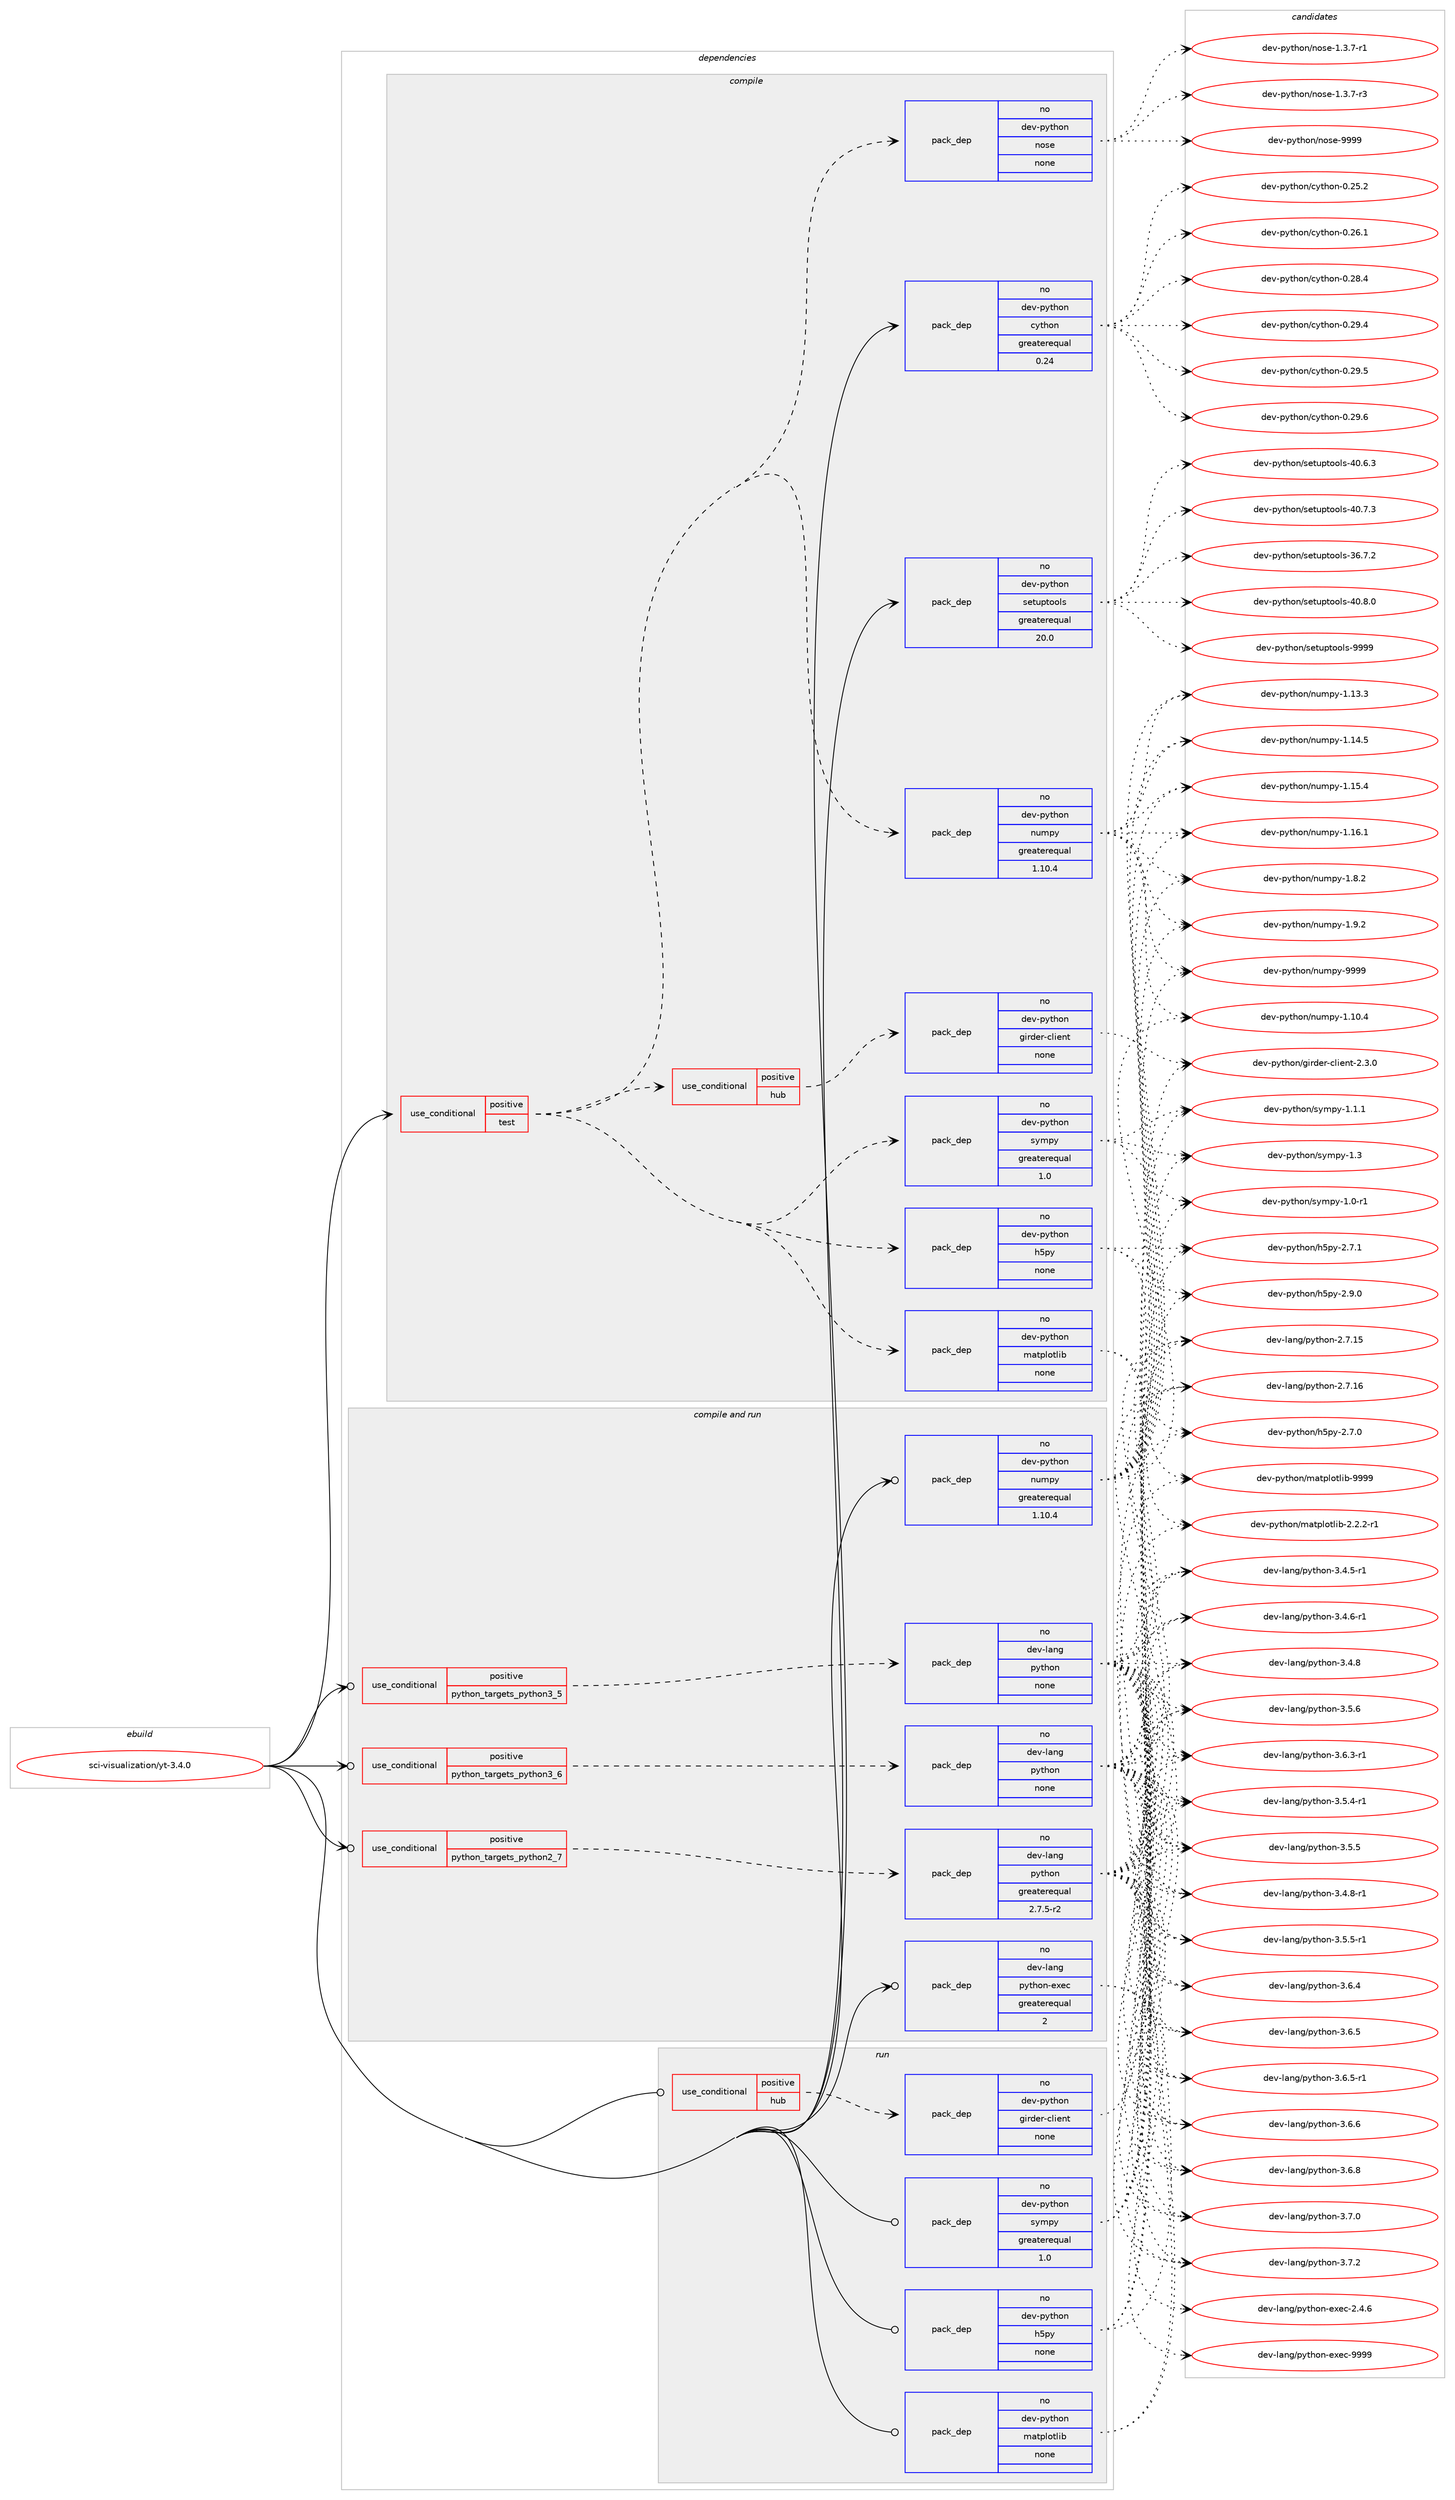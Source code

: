 digraph prolog {

# *************
# Graph options
# *************

newrank=true;
concentrate=true;
compound=true;
graph [rankdir=LR,fontname=Helvetica,fontsize=10,ranksep=1.5];#, ranksep=2.5, nodesep=0.2];
edge  [arrowhead=vee];
node  [fontname=Helvetica,fontsize=10];

# **********
# The ebuild
# **********

subgraph cluster_leftcol {
color=gray;
rank=same;
label=<<i>ebuild</i>>;
id [label="sci-visualization/yt-3.4.0", color=red, width=4, href="../sci-visualization/yt-3.4.0.svg"];
}

# ****************
# The dependencies
# ****************

subgraph cluster_midcol {
color=gray;
label=<<i>dependencies</i>>;
subgraph cluster_compile {
fillcolor="#eeeeee";
style=filled;
label=<<i>compile</i>>;
subgraph cond455620 {
dependency1702655 [label=<<TABLE BORDER="0" CELLBORDER="1" CELLSPACING="0" CELLPADDING="4"><TR><TD ROWSPAN="3" CELLPADDING="10">use_conditional</TD></TR><TR><TD>positive</TD></TR><TR><TD>test</TD></TR></TABLE>>, shape=none, color=red];
subgraph pack1219112 {
dependency1702656 [label=<<TABLE BORDER="0" CELLBORDER="1" CELLSPACING="0" CELLPADDING="4" WIDTH="220"><TR><TD ROWSPAN="6" CELLPADDING="30">pack_dep</TD></TR><TR><TD WIDTH="110">no</TD></TR><TR><TD>dev-python</TD></TR><TR><TD>numpy</TD></TR><TR><TD>greaterequal</TD></TR><TR><TD>1.10.4</TD></TR></TABLE>>, shape=none, color=blue];
}
dependency1702655:e -> dependency1702656:w [weight=20,style="dashed",arrowhead="vee"];
subgraph pack1219113 {
dependency1702657 [label=<<TABLE BORDER="0" CELLBORDER="1" CELLSPACING="0" CELLPADDING="4" WIDTH="220"><TR><TD ROWSPAN="6" CELLPADDING="30">pack_dep</TD></TR><TR><TD WIDTH="110">no</TD></TR><TR><TD>dev-python</TD></TR><TR><TD>h5py</TD></TR><TR><TD>none</TD></TR><TR><TD></TD></TR></TABLE>>, shape=none, color=blue];
}
dependency1702655:e -> dependency1702657:w [weight=20,style="dashed",arrowhead="vee"];
subgraph pack1219114 {
dependency1702658 [label=<<TABLE BORDER="0" CELLBORDER="1" CELLSPACING="0" CELLPADDING="4" WIDTH="220"><TR><TD ROWSPAN="6" CELLPADDING="30">pack_dep</TD></TR><TR><TD WIDTH="110">no</TD></TR><TR><TD>dev-python</TD></TR><TR><TD>matplotlib</TD></TR><TR><TD>none</TD></TR><TR><TD></TD></TR></TABLE>>, shape=none, color=blue];
}
dependency1702655:e -> dependency1702658:w [weight=20,style="dashed",arrowhead="vee"];
subgraph pack1219115 {
dependency1702659 [label=<<TABLE BORDER="0" CELLBORDER="1" CELLSPACING="0" CELLPADDING="4" WIDTH="220"><TR><TD ROWSPAN="6" CELLPADDING="30">pack_dep</TD></TR><TR><TD WIDTH="110">no</TD></TR><TR><TD>dev-python</TD></TR><TR><TD>sympy</TD></TR><TR><TD>greaterequal</TD></TR><TR><TD>1.0</TD></TR></TABLE>>, shape=none, color=blue];
}
dependency1702655:e -> dependency1702659:w [weight=20,style="dashed",arrowhead="vee"];
subgraph cond455621 {
dependency1702660 [label=<<TABLE BORDER="0" CELLBORDER="1" CELLSPACING="0" CELLPADDING="4"><TR><TD ROWSPAN="3" CELLPADDING="10">use_conditional</TD></TR><TR><TD>positive</TD></TR><TR><TD>hub</TD></TR></TABLE>>, shape=none, color=red];
subgraph pack1219116 {
dependency1702661 [label=<<TABLE BORDER="0" CELLBORDER="1" CELLSPACING="0" CELLPADDING="4" WIDTH="220"><TR><TD ROWSPAN="6" CELLPADDING="30">pack_dep</TD></TR><TR><TD WIDTH="110">no</TD></TR><TR><TD>dev-python</TD></TR><TR><TD>girder-client</TD></TR><TR><TD>none</TD></TR><TR><TD></TD></TR></TABLE>>, shape=none, color=blue];
}
dependency1702660:e -> dependency1702661:w [weight=20,style="dashed",arrowhead="vee"];
}
dependency1702655:e -> dependency1702660:w [weight=20,style="dashed",arrowhead="vee"];
subgraph pack1219117 {
dependency1702662 [label=<<TABLE BORDER="0" CELLBORDER="1" CELLSPACING="0" CELLPADDING="4" WIDTH="220"><TR><TD ROWSPAN="6" CELLPADDING="30">pack_dep</TD></TR><TR><TD WIDTH="110">no</TD></TR><TR><TD>dev-python</TD></TR><TR><TD>nose</TD></TR><TR><TD>none</TD></TR><TR><TD></TD></TR></TABLE>>, shape=none, color=blue];
}
dependency1702655:e -> dependency1702662:w [weight=20,style="dashed",arrowhead="vee"];
}
id:e -> dependency1702655:w [weight=20,style="solid",arrowhead="vee"];
subgraph pack1219118 {
dependency1702663 [label=<<TABLE BORDER="0" CELLBORDER="1" CELLSPACING="0" CELLPADDING="4" WIDTH="220"><TR><TD ROWSPAN="6" CELLPADDING="30">pack_dep</TD></TR><TR><TD WIDTH="110">no</TD></TR><TR><TD>dev-python</TD></TR><TR><TD>cython</TD></TR><TR><TD>greaterequal</TD></TR><TR><TD>0.24</TD></TR></TABLE>>, shape=none, color=blue];
}
id:e -> dependency1702663:w [weight=20,style="solid",arrowhead="vee"];
subgraph pack1219119 {
dependency1702664 [label=<<TABLE BORDER="0" CELLBORDER="1" CELLSPACING="0" CELLPADDING="4" WIDTH="220"><TR><TD ROWSPAN="6" CELLPADDING="30">pack_dep</TD></TR><TR><TD WIDTH="110">no</TD></TR><TR><TD>dev-python</TD></TR><TR><TD>setuptools</TD></TR><TR><TD>greaterequal</TD></TR><TR><TD>20.0</TD></TR></TABLE>>, shape=none, color=blue];
}
id:e -> dependency1702664:w [weight=20,style="solid",arrowhead="vee"];
}
subgraph cluster_compileandrun {
fillcolor="#eeeeee";
style=filled;
label=<<i>compile and run</i>>;
subgraph cond455622 {
dependency1702665 [label=<<TABLE BORDER="0" CELLBORDER="1" CELLSPACING="0" CELLPADDING="4"><TR><TD ROWSPAN="3" CELLPADDING="10">use_conditional</TD></TR><TR><TD>positive</TD></TR><TR><TD>python_targets_python2_7</TD></TR></TABLE>>, shape=none, color=red];
subgraph pack1219120 {
dependency1702666 [label=<<TABLE BORDER="0" CELLBORDER="1" CELLSPACING="0" CELLPADDING="4" WIDTH="220"><TR><TD ROWSPAN="6" CELLPADDING="30">pack_dep</TD></TR><TR><TD WIDTH="110">no</TD></TR><TR><TD>dev-lang</TD></TR><TR><TD>python</TD></TR><TR><TD>greaterequal</TD></TR><TR><TD>2.7.5-r2</TD></TR></TABLE>>, shape=none, color=blue];
}
dependency1702665:e -> dependency1702666:w [weight=20,style="dashed",arrowhead="vee"];
}
id:e -> dependency1702665:w [weight=20,style="solid",arrowhead="odotvee"];
subgraph cond455623 {
dependency1702667 [label=<<TABLE BORDER="0" CELLBORDER="1" CELLSPACING="0" CELLPADDING="4"><TR><TD ROWSPAN="3" CELLPADDING="10">use_conditional</TD></TR><TR><TD>positive</TD></TR><TR><TD>python_targets_python3_5</TD></TR></TABLE>>, shape=none, color=red];
subgraph pack1219121 {
dependency1702668 [label=<<TABLE BORDER="0" CELLBORDER="1" CELLSPACING="0" CELLPADDING="4" WIDTH="220"><TR><TD ROWSPAN="6" CELLPADDING="30">pack_dep</TD></TR><TR><TD WIDTH="110">no</TD></TR><TR><TD>dev-lang</TD></TR><TR><TD>python</TD></TR><TR><TD>none</TD></TR><TR><TD></TD></TR></TABLE>>, shape=none, color=blue];
}
dependency1702667:e -> dependency1702668:w [weight=20,style="dashed",arrowhead="vee"];
}
id:e -> dependency1702667:w [weight=20,style="solid",arrowhead="odotvee"];
subgraph cond455624 {
dependency1702669 [label=<<TABLE BORDER="0" CELLBORDER="1" CELLSPACING="0" CELLPADDING="4"><TR><TD ROWSPAN="3" CELLPADDING="10">use_conditional</TD></TR><TR><TD>positive</TD></TR><TR><TD>python_targets_python3_6</TD></TR></TABLE>>, shape=none, color=red];
subgraph pack1219122 {
dependency1702670 [label=<<TABLE BORDER="0" CELLBORDER="1" CELLSPACING="0" CELLPADDING="4" WIDTH="220"><TR><TD ROWSPAN="6" CELLPADDING="30">pack_dep</TD></TR><TR><TD WIDTH="110">no</TD></TR><TR><TD>dev-lang</TD></TR><TR><TD>python</TD></TR><TR><TD>none</TD></TR><TR><TD></TD></TR></TABLE>>, shape=none, color=blue];
}
dependency1702669:e -> dependency1702670:w [weight=20,style="dashed",arrowhead="vee"];
}
id:e -> dependency1702669:w [weight=20,style="solid",arrowhead="odotvee"];
subgraph pack1219123 {
dependency1702671 [label=<<TABLE BORDER="0" CELLBORDER="1" CELLSPACING="0" CELLPADDING="4" WIDTH="220"><TR><TD ROWSPAN="6" CELLPADDING="30">pack_dep</TD></TR><TR><TD WIDTH="110">no</TD></TR><TR><TD>dev-lang</TD></TR><TR><TD>python-exec</TD></TR><TR><TD>greaterequal</TD></TR><TR><TD>2</TD></TR></TABLE>>, shape=none, color=blue];
}
id:e -> dependency1702671:w [weight=20,style="solid",arrowhead="odotvee"];
subgraph pack1219124 {
dependency1702672 [label=<<TABLE BORDER="0" CELLBORDER="1" CELLSPACING="0" CELLPADDING="4" WIDTH="220"><TR><TD ROWSPAN="6" CELLPADDING="30">pack_dep</TD></TR><TR><TD WIDTH="110">no</TD></TR><TR><TD>dev-python</TD></TR><TR><TD>numpy</TD></TR><TR><TD>greaterequal</TD></TR><TR><TD>1.10.4</TD></TR></TABLE>>, shape=none, color=blue];
}
id:e -> dependency1702672:w [weight=20,style="solid",arrowhead="odotvee"];
}
subgraph cluster_run {
fillcolor="#eeeeee";
style=filled;
label=<<i>run</i>>;
subgraph cond455625 {
dependency1702673 [label=<<TABLE BORDER="0" CELLBORDER="1" CELLSPACING="0" CELLPADDING="4"><TR><TD ROWSPAN="3" CELLPADDING="10">use_conditional</TD></TR><TR><TD>positive</TD></TR><TR><TD>hub</TD></TR></TABLE>>, shape=none, color=red];
subgraph pack1219125 {
dependency1702674 [label=<<TABLE BORDER="0" CELLBORDER="1" CELLSPACING="0" CELLPADDING="4" WIDTH="220"><TR><TD ROWSPAN="6" CELLPADDING="30">pack_dep</TD></TR><TR><TD WIDTH="110">no</TD></TR><TR><TD>dev-python</TD></TR><TR><TD>girder-client</TD></TR><TR><TD>none</TD></TR><TR><TD></TD></TR></TABLE>>, shape=none, color=blue];
}
dependency1702673:e -> dependency1702674:w [weight=20,style="dashed",arrowhead="vee"];
}
id:e -> dependency1702673:w [weight=20,style="solid",arrowhead="odot"];
subgraph pack1219126 {
dependency1702675 [label=<<TABLE BORDER="0" CELLBORDER="1" CELLSPACING="0" CELLPADDING="4" WIDTH="220"><TR><TD ROWSPAN="6" CELLPADDING="30">pack_dep</TD></TR><TR><TD WIDTH="110">no</TD></TR><TR><TD>dev-python</TD></TR><TR><TD>h5py</TD></TR><TR><TD>none</TD></TR><TR><TD></TD></TR></TABLE>>, shape=none, color=blue];
}
id:e -> dependency1702675:w [weight=20,style="solid",arrowhead="odot"];
subgraph pack1219127 {
dependency1702676 [label=<<TABLE BORDER="0" CELLBORDER="1" CELLSPACING="0" CELLPADDING="4" WIDTH="220"><TR><TD ROWSPAN="6" CELLPADDING="30">pack_dep</TD></TR><TR><TD WIDTH="110">no</TD></TR><TR><TD>dev-python</TD></TR><TR><TD>matplotlib</TD></TR><TR><TD>none</TD></TR><TR><TD></TD></TR></TABLE>>, shape=none, color=blue];
}
id:e -> dependency1702676:w [weight=20,style="solid",arrowhead="odot"];
subgraph pack1219128 {
dependency1702677 [label=<<TABLE BORDER="0" CELLBORDER="1" CELLSPACING="0" CELLPADDING="4" WIDTH="220"><TR><TD ROWSPAN="6" CELLPADDING="30">pack_dep</TD></TR><TR><TD WIDTH="110">no</TD></TR><TR><TD>dev-python</TD></TR><TR><TD>sympy</TD></TR><TR><TD>greaterequal</TD></TR><TR><TD>1.0</TD></TR></TABLE>>, shape=none, color=blue];
}
id:e -> dependency1702677:w [weight=20,style="solid",arrowhead="odot"];
}
}

# **************
# The candidates
# **************

subgraph cluster_choices {
rank=same;
color=gray;
label=<<i>candidates</i>>;

subgraph choice1219112 {
color=black;
nodesep=1;
choice100101118451121211161041111104711011710911212145494649484652 [label="dev-python/numpy-1.10.4", color=red, width=4,href="../dev-python/numpy-1.10.4.svg"];
choice100101118451121211161041111104711011710911212145494649514651 [label="dev-python/numpy-1.13.3", color=red, width=4,href="../dev-python/numpy-1.13.3.svg"];
choice100101118451121211161041111104711011710911212145494649524653 [label="dev-python/numpy-1.14.5", color=red, width=4,href="../dev-python/numpy-1.14.5.svg"];
choice100101118451121211161041111104711011710911212145494649534652 [label="dev-python/numpy-1.15.4", color=red, width=4,href="../dev-python/numpy-1.15.4.svg"];
choice100101118451121211161041111104711011710911212145494649544649 [label="dev-python/numpy-1.16.1", color=red, width=4,href="../dev-python/numpy-1.16.1.svg"];
choice1001011184511212111610411111047110117109112121454946564650 [label="dev-python/numpy-1.8.2", color=red, width=4,href="../dev-python/numpy-1.8.2.svg"];
choice1001011184511212111610411111047110117109112121454946574650 [label="dev-python/numpy-1.9.2", color=red, width=4,href="../dev-python/numpy-1.9.2.svg"];
choice10010111845112121116104111110471101171091121214557575757 [label="dev-python/numpy-9999", color=red, width=4,href="../dev-python/numpy-9999.svg"];
dependency1702656:e -> choice100101118451121211161041111104711011710911212145494649484652:w [style=dotted,weight="100"];
dependency1702656:e -> choice100101118451121211161041111104711011710911212145494649514651:w [style=dotted,weight="100"];
dependency1702656:e -> choice100101118451121211161041111104711011710911212145494649524653:w [style=dotted,weight="100"];
dependency1702656:e -> choice100101118451121211161041111104711011710911212145494649534652:w [style=dotted,weight="100"];
dependency1702656:e -> choice100101118451121211161041111104711011710911212145494649544649:w [style=dotted,weight="100"];
dependency1702656:e -> choice1001011184511212111610411111047110117109112121454946564650:w [style=dotted,weight="100"];
dependency1702656:e -> choice1001011184511212111610411111047110117109112121454946574650:w [style=dotted,weight="100"];
dependency1702656:e -> choice10010111845112121116104111110471101171091121214557575757:w [style=dotted,weight="100"];
}
subgraph choice1219113 {
color=black;
nodesep=1;
choice100101118451121211161041111104710453112121455046554648 [label="dev-python/h5py-2.7.0", color=red, width=4,href="../dev-python/h5py-2.7.0.svg"];
choice100101118451121211161041111104710453112121455046554649 [label="dev-python/h5py-2.7.1", color=red, width=4,href="../dev-python/h5py-2.7.1.svg"];
choice100101118451121211161041111104710453112121455046574648 [label="dev-python/h5py-2.9.0", color=red, width=4,href="../dev-python/h5py-2.9.0.svg"];
dependency1702657:e -> choice100101118451121211161041111104710453112121455046554648:w [style=dotted,weight="100"];
dependency1702657:e -> choice100101118451121211161041111104710453112121455046554649:w [style=dotted,weight="100"];
dependency1702657:e -> choice100101118451121211161041111104710453112121455046574648:w [style=dotted,weight="100"];
}
subgraph choice1219114 {
color=black;
nodesep=1;
choice100101118451121211161041111104710997116112108111116108105984550465046504511449 [label="dev-python/matplotlib-2.2.2-r1", color=red, width=4,href="../dev-python/matplotlib-2.2.2-r1.svg"];
choice100101118451121211161041111104710997116112108111116108105984557575757 [label="dev-python/matplotlib-9999", color=red, width=4,href="../dev-python/matplotlib-9999.svg"];
dependency1702658:e -> choice100101118451121211161041111104710997116112108111116108105984550465046504511449:w [style=dotted,weight="100"];
dependency1702658:e -> choice100101118451121211161041111104710997116112108111116108105984557575757:w [style=dotted,weight="100"];
}
subgraph choice1219115 {
color=black;
nodesep=1;
choice1001011184511212111610411111047115121109112121454946484511449 [label="dev-python/sympy-1.0-r1", color=red, width=4,href="../dev-python/sympy-1.0-r1.svg"];
choice1001011184511212111610411111047115121109112121454946494649 [label="dev-python/sympy-1.1.1", color=red, width=4,href="../dev-python/sympy-1.1.1.svg"];
choice100101118451121211161041111104711512110911212145494651 [label="dev-python/sympy-1.3", color=red, width=4,href="../dev-python/sympy-1.3.svg"];
dependency1702659:e -> choice1001011184511212111610411111047115121109112121454946484511449:w [style=dotted,weight="100"];
dependency1702659:e -> choice1001011184511212111610411111047115121109112121454946494649:w [style=dotted,weight="100"];
dependency1702659:e -> choice100101118451121211161041111104711512110911212145494651:w [style=dotted,weight="100"];
}
subgraph choice1219116 {
color=black;
nodesep=1;
choice10010111845112121116104111110471031051141001011144599108105101110116455046514648 [label="dev-python/girder-client-2.3.0", color=red, width=4,href="../dev-python/girder-client-2.3.0.svg"];
dependency1702661:e -> choice10010111845112121116104111110471031051141001011144599108105101110116455046514648:w [style=dotted,weight="100"];
}
subgraph choice1219117 {
color=black;
nodesep=1;
choice10010111845112121116104111110471101111151014549465146554511449 [label="dev-python/nose-1.3.7-r1", color=red, width=4,href="../dev-python/nose-1.3.7-r1.svg"];
choice10010111845112121116104111110471101111151014549465146554511451 [label="dev-python/nose-1.3.7-r3", color=red, width=4,href="../dev-python/nose-1.3.7-r3.svg"];
choice10010111845112121116104111110471101111151014557575757 [label="dev-python/nose-9999", color=red, width=4,href="../dev-python/nose-9999.svg"];
dependency1702662:e -> choice10010111845112121116104111110471101111151014549465146554511449:w [style=dotted,weight="100"];
dependency1702662:e -> choice10010111845112121116104111110471101111151014549465146554511451:w [style=dotted,weight="100"];
dependency1702662:e -> choice10010111845112121116104111110471101111151014557575757:w [style=dotted,weight="100"];
}
subgraph choice1219118 {
color=black;
nodesep=1;
choice10010111845112121116104111110479912111610411111045484650534650 [label="dev-python/cython-0.25.2", color=red, width=4,href="../dev-python/cython-0.25.2.svg"];
choice10010111845112121116104111110479912111610411111045484650544649 [label="dev-python/cython-0.26.1", color=red, width=4,href="../dev-python/cython-0.26.1.svg"];
choice10010111845112121116104111110479912111610411111045484650564652 [label="dev-python/cython-0.28.4", color=red, width=4,href="../dev-python/cython-0.28.4.svg"];
choice10010111845112121116104111110479912111610411111045484650574652 [label="dev-python/cython-0.29.4", color=red, width=4,href="../dev-python/cython-0.29.4.svg"];
choice10010111845112121116104111110479912111610411111045484650574653 [label="dev-python/cython-0.29.5", color=red, width=4,href="../dev-python/cython-0.29.5.svg"];
choice10010111845112121116104111110479912111610411111045484650574654 [label="dev-python/cython-0.29.6", color=red, width=4,href="../dev-python/cython-0.29.6.svg"];
dependency1702663:e -> choice10010111845112121116104111110479912111610411111045484650534650:w [style=dotted,weight="100"];
dependency1702663:e -> choice10010111845112121116104111110479912111610411111045484650544649:w [style=dotted,weight="100"];
dependency1702663:e -> choice10010111845112121116104111110479912111610411111045484650564652:w [style=dotted,weight="100"];
dependency1702663:e -> choice10010111845112121116104111110479912111610411111045484650574652:w [style=dotted,weight="100"];
dependency1702663:e -> choice10010111845112121116104111110479912111610411111045484650574653:w [style=dotted,weight="100"];
dependency1702663:e -> choice10010111845112121116104111110479912111610411111045484650574654:w [style=dotted,weight="100"];
}
subgraph choice1219119 {
color=black;
nodesep=1;
choice100101118451121211161041111104711510111611711211611111110811545515446554650 [label="dev-python/setuptools-36.7.2", color=red, width=4,href="../dev-python/setuptools-36.7.2.svg"];
choice100101118451121211161041111104711510111611711211611111110811545524846544651 [label="dev-python/setuptools-40.6.3", color=red, width=4,href="../dev-python/setuptools-40.6.3.svg"];
choice100101118451121211161041111104711510111611711211611111110811545524846554651 [label="dev-python/setuptools-40.7.3", color=red, width=4,href="../dev-python/setuptools-40.7.3.svg"];
choice100101118451121211161041111104711510111611711211611111110811545524846564648 [label="dev-python/setuptools-40.8.0", color=red, width=4,href="../dev-python/setuptools-40.8.0.svg"];
choice10010111845112121116104111110471151011161171121161111111081154557575757 [label="dev-python/setuptools-9999", color=red, width=4,href="../dev-python/setuptools-9999.svg"];
dependency1702664:e -> choice100101118451121211161041111104711510111611711211611111110811545515446554650:w [style=dotted,weight="100"];
dependency1702664:e -> choice100101118451121211161041111104711510111611711211611111110811545524846544651:w [style=dotted,weight="100"];
dependency1702664:e -> choice100101118451121211161041111104711510111611711211611111110811545524846554651:w [style=dotted,weight="100"];
dependency1702664:e -> choice100101118451121211161041111104711510111611711211611111110811545524846564648:w [style=dotted,weight="100"];
dependency1702664:e -> choice10010111845112121116104111110471151011161171121161111111081154557575757:w [style=dotted,weight="100"];
}
subgraph choice1219120 {
color=black;
nodesep=1;
choice10010111845108971101034711212111610411111045504655464953 [label="dev-lang/python-2.7.15", color=red, width=4,href="../dev-lang/python-2.7.15.svg"];
choice10010111845108971101034711212111610411111045504655464954 [label="dev-lang/python-2.7.16", color=red, width=4,href="../dev-lang/python-2.7.16.svg"];
choice1001011184510897110103471121211161041111104551465246534511449 [label="dev-lang/python-3.4.5-r1", color=red, width=4,href="../dev-lang/python-3.4.5-r1.svg"];
choice1001011184510897110103471121211161041111104551465246544511449 [label="dev-lang/python-3.4.6-r1", color=red, width=4,href="../dev-lang/python-3.4.6-r1.svg"];
choice100101118451089711010347112121116104111110455146524656 [label="dev-lang/python-3.4.8", color=red, width=4,href="../dev-lang/python-3.4.8.svg"];
choice1001011184510897110103471121211161041111104551465246564511449 [label="dev-lang/python-3.4.8-r1", color=red, width=4,href="../dev-lang/python-3.4.8-r1.svg"];
choice1001011184510897110103471121211161041111104551465346524511449 [label="dev-lang/python-3.5.4-r1", color=red, width=4,href="../dev-lang/python-3.5.4-r1.svg"];
choice100101118451089711010347112121116104111110455146534653 [label="dev-lang/python-3.5.5", color=red, width=4,href="../dev-lang/python-3.5.5.svg"];
choice1001011184510897110103471121211161041111104551465346534511449 [label="dev-lang/python-3.5.5-r1", color=red, width=4,href="../dev-lang/python-3.5.5-r1.svg"];
choice100101118451089711010347112121116104111110455146534654 [label="dev-lang/python-3.5.6", color=red, width=4,href="../dev-lang/python-3.5.6.svg"];
choice1001011184510897110103471121211161041111104551465446514511449 [label="dev-lang/python-3.6.3-r1", color=red, width=4,href="../dev-lang/python-3.6.3-r1.svg"];
choice100101118451089711010347112121116104111110455146544652 [label="dev-lang/python-3.6.4", color=red, width=4,href="../dev-lang/python-3.6.4.svg"];
choice100101118451089711010347112121116104111110455146544653 [label="dev-lang/python-3.6.5", color=red, width=4,href="../dev-lang/python-3.6.5.svg"];
choice1001011184510897110103471121211161041111104551465446534511449 [label="dev-lang/python-3.6.5-r1", color=red, width=4,href="../dev-lang/python-3.6.5-r1.svg"];
choice100101118451089711010347112121116104111110455146544654 [label="dev-lang/python-3.6.6", color=red, width=4,href="../dev-lang/python-3.6.6.svg"];
choice100101118451089711010347112121116104111110455146544656 [label="dev-lang/python-3.6.8", color=red, width=4,href="../dev-lang/python-3.6.8.svg"];
choice100101118451089711010347112121116104111110455146554648 [label="dev-lang/python-3.7.0", color=red, width=4,href="../dev-lang/python-3.7.0.svg"];
choice100101118451089711010347112121116104111110455146554650 [label="dev-lang/python-3.7.2", color=red, width=4,href="../dev-lang/python-3.7.2.svg"];
dependency1702666:e -> choice10010111845108971101034711212111610411111045504655464953:w [style=dotted,weight="100"];
dependency1702666:e -> choice10010111845108971101034711212111610411111045504655464954:w [style=dotted,weight="100"];
dependency1702666:e -> choice1001011184510897110103471121211161041111104551465246534511449:w [style=dotted,weight="100"];
dependency1702666:e -> choice1001011184510897110103471121211161041111104551465246544511449:w [style=dotted,weight="100"];
dependency1702666:e -> choice100101118451089711010347112121116104111110455146524656:w [style=dotted,weight="100"];
dependency1702666:e -> choice1001011184510897110103471121211161041111104551465246564511449:w [style=dotted,weight="100"];
dependency1702666:e -> choice1001011184510897110103471121211161041111104551465346524511449:w [style=dotted,weight="100"];
dependency1702666:e -> choice100101118451089711010347112121116104111110455146534653:w [style=dotted,weight="100"];
dependency1702666:e -> choice1001011184510897110103471121211161041111104551465346534511449:w [style=dotted,weight="100"];
dependency1702666:e -> choice100101118451089711010347112121116104111110455146534654:w [style=dotted,weight="100"];
dependency1702666:e -> choice1001011184510897110103471121211161041111104551465446514511449:w [style=dotted,weight="100"];
dependency1702666:e -> choice100101118451089711010347112121116104111110455146544652:w [style=dotted,weight="100"];
dependency1702666:e -> choice100101118451089711010347112121116104111110455146544653:w [style=dotted,weight="100"];
dependency1702666:e -> choice1001011184510897110103471121211161041111104551465446534511449:w [style=dotted,weight="100"];
dependency1702666:e -> choice100101118451089711010347112121116104111110455146544654:w [style=dotted,weight="100"];
dependency1702666:e -> choice100101118451089711010347112121116104111110455146544656:w [style=dotted,weight="100"];
dependency1702666:e -> choice100101118451089711010347112121116104111110455146554648:w [style=dotted,weight="100"];
dependency1702666:e -> choice100101118451089711010347112121116104111110455146554650:w [style=dotted,weight="100"];
}
subgraph choice1219121 {
color=black;
nodesep=1;
choice10010111845108971101034711212111610411111045504655464953 [label="dev-lang/python-2.7.15", color=red, width=4,href="../dev-lang/python-2.7.15.svg"];
choice10010111845108971101034711212111610411111045504655464954 [label="dev-lang/python-2.7.16", color=red, width=4,href="../dev-lang/python-2.7.16.svg"];
choice1001011184510897110103471121211161041111104551465246534511449 [label="dev-lang/python-3.4.5-r1", color=red, width=4,href="../dev-lang/python-3.4.5-r1.svg"];
choice1001011184510897110103471121211161041111104551465246544511449 [label="dev-lang/python-3.4.6-r1", color=red, width=4,href="../dev-lang/python-3.4.6-r1.svg"];
choice100101118451089711010347112121116104111110455146524656 [label="dev-lang/python-3.4.8", color=red, width=4,href="../dev-lang/python-3.4.8.svg"];
choice1001011184510897110103471121211161041111104551465246564511449 [label="dev-lang/python-3.4.8-r1", color=red, width=4,href="../dev-lang/python-3.4.8-r1.svg"];
choice1001011184510897110103471121211161041111104551465346524511449 [label="dev-lang/python-3.5.4-r1", color=red, width=4,href="../dev-lang/python-3.5.4-r1.svg"];
choice100101118451089711010347112121116104111110455146534653 [label="dev-lang/python-3.5.5", color=red, width=4,href="../dev-lang/python-3.5.5.svg"];
choice1001011184510897110103471121211161041111104551465346534511449 [label="dev-lang/python-3.5.5-r1", color=red, width=4,href="../dev-lang/python-3.5.5-r1.svg"];
choice100101118451089711010347112121116104111110455146534654 [label="dev-lang/python-3.5.6", color=red, width=4,href="../dev-lang/python-3.5.6.svg"];
choice1001011184510897110103471121211161041111104551465446514511449 [label="dev-lang/python-3.6.3-r1", color=red, width=4,href="../dev-lang/python-3.6.3-r1.svg"];
choice100101118451089711010347112121116104111110455146544652 [label="dev-lang/python-3.6.4", color=red, width=4,href="../dev-lang/python-3.6.4.svg"];
choice100101118451089711010347112121116104111110455146544653 [label="dev-lang/python-3.6.5", color=red, width=4,href="../dev-lang/python-3.6.5.svg"];
choice1001011184510897110103471121211161041111104551465446534511449 [label="dev-lang/python-3.6.5-r1", color=red, width=4,href="../dev-lang/python-3.6.5-r1.svg"];
choice100101118451089711010347112121116104111110455146544654 [label="dev-lang/python-3.6.6", color=red, width=4,href="../dev-lang/python-3.6.6.svg"];
choice100101118451089711010347112121116104111110455146544656 [label="dev-lang/python-3.6.8", color=red, width=4,href="../dev-lang/python-3.6.8.svg"];
choice100101118451089711010347112121116104111110455146554648 [label="dev-lang/python-3.7.0", color=red, width=4,href="../dev-lang/python-3.7.0.svg"];
choice100101118451089711010347112121116104111110455146554650 [label="dev-lang/python-3.7.2", color=red, width=4,href="../dev-lang/python-3.7.2.svg"];
dependency1702668:e -> choice10010111845108971101034711212111610411111045504655464953:w [style=dotted,weight="100"];
dependency1702668:e -> choice10010111845108971101034711212111610411111045504655464954:w [style=dotted,weight="100"];
dependency1702668:e -> choice1001011184510897110103471121211161041111104551465246534511449:w [style=dotted,weight="100"];
dependency1702668:e -> choice1001011184510897110103471121211161041111104551465246544511449:w [style=dotted,weight="100"];
dependency1702668:e -> choice100101118451089711010347112121116104111110455146524656:w [style=dotted,weight="100"];
dependency1702668:e -> choice1001011184510897110103471121211161041111104551465246564511449:w [style=dotted,weight="100"];
dependency1702668:e -> choice1001011184510897110103471121211161041111104551465346524511449:w [style=dotted,weight="100"];
dependency1702668:e -> choice100101118451089711010347112121116104111110455146534653:w [style=dotted,weight="100"];
dependency1702668:e -> choice1001011184510897110103471121211161041111104551465346534511449:w [style=dotted,weight="100"];
dependency1702668:e -> choice100101118451089711010347112121116104111110455146534654:w [style=dotted,weight="100"];
dependency1702668:e -> choice1001011184510897110103471121211161041111104551465446514511449:w [style=dotted,weight="100"];
dependency1702668:e -> choice100101118451089711010347112121116104111110455146544652:w [style=dotted,weight="100"];
dependency1702668:e -> choice100101118451089711010347112121116104111110455146544653:w [style=dotted,weight="100"];
dependency1702668:e -> choice1001011184510897110103471121211161041111104551465446534511449:w [style=dotted,weight="100"];
dependency1702668:e -> choice100101118451089711010347112121116104111110455146544654:w [style=dotted,weight="100"];
dependency1702668:e -> choice100101118451089711010347112121116104111110455146544656:w [style=dotted,weight="100"];
dependency1702668:e -> choice100101118451089711010347112121116104111110455146554648:w [style=dotted,weight="100"];
dependency1702668:e -> choice100101118451089711010347112121116104111110455146554650:w [style=dotted,weight="100"];
}
subgraph choice1219122 {
color=black;
nodesep=1;
choice10010111845108971101034711212111610411111045504655464953 [label="dev-lang/python-2.7.15", color=red, width=4,href="../dev-lang/python-2.7.15.svg"];
choice10010111845108971101034711212111610411111045504655464954 [label="dev-lang/python-2.7.16", color=red, width=4,href="../dev-lang/python-2.7.16.svg"];
choice1001011184510897110103471121211161041111104551465246534511449 [label="dev-lang/python-3.4.5-r1", color=red, width=4,href="../dev-lang/python-3.4.5-r1.svg"];
choice1001011184510897110103471121211161041111104551465246544511449 [label="dev-lang/python-3.4.6-r1", color=red, width=4,href="../dev-lang/python-3.4.6-r1.svg"];
choice100101118451089711010347112121116104111110455146524656 [label="dev-lang/python-3.4.8", color=red, width=4,href="../dev-lang/python-3.4.8.svg"];
choice1001011184510897110103471121211161041111104551465246564511449 [label="dev-lang/python-3.4.8-r1", color=red, width=4,href="../dev-lang/python-3.4.8-r1.svg"];
choice1001011184510897110103471121211161041111104551465346524511449 [label="dev-lang/python-3.5.4-r1", color=red, width=4,href="../dev-lang/python-3.5.4-r1.svg"];
choice100101118451089711010347112121116104111110455146534653 [label="dev-lang/python-3.5.5", color=red, width=4,href="../dev-lang/python-3.5.5.svg"];
choice1001011184510897110103471121211161041111104551465346534511449 [label="dev-lang/python-3.5.5-r1", color=red, width=4,href="../dev-lang/python-3.5.5-r1.svg"];
choice100101118451089711010347112121116104111110455146534654 [label="dev-lang/python-3.5.6", color=red, width=4,href="../dev-lang/python-3.5.6.svg"];
choice1001011184510897110103471121211161041111104551465446514511449 [label="dev-lang/python-3.6.3-r1", color=red, width=4,href="../dev-lang/python-3.6.3-r1.svg"];
choice100101118451089711010347112121116104111110455146544652 [label="dev-lang/python-3.6.4", color=red, width=4,href="../dev-lang/python-3.6.4.svg"];
choice100101118451089711010347112121116104111110455146544653 [label="dev-lang/python-3.6.5", color=red, width=4,href="../dev-lang/python-3.6.5.svg"];
choice1001011184510897110103471121211161041111104551465446534511449 [label="dev-lang/python-3.6.5-r1", color=red, width=4,href="../dev-lang/python-3.6.5-r1.svg"];
choice100101118451089711010347112121116104111110455146544654 [label="dev-lang/python-3.6.6", color=red, width=4,href="../dev-lang/python-3.6.6.svg"];
choice100101118451089711010347112121116104111110455146544656 [label="dev-lang/python-3.6.8", color=red, width=4,href="../dev-lang/python-3.6.8.svg"];
choice100101118451089711010347112121116104111110455146554648 [label="dev-lang/python-3.7.0", color=red, width=4,href="../dev-lang/python-3.7.0.svg"];
choice100101118451089711010347112121116104111110455146554650 [label="dev-lang/python-3.7.2", color=red, width=4,href="../dev-lang/python-3.7.2.svg"];
dependency1702670:e -> choice10010111845108971101034711212111610411111045504655464953:w [style=dotted,weight="100"];
dependency1702670:e -> choice10010111845108971101034711212111610411111045504655464954:w [style=dotted,weight="100"];
dependency1702670:e -> choice1001011184510897110103471121211161041111104551465246534511449:w [style=dotted,weight="100"];
dependency1702670:e -> choice1001011184510897110103471121211161041111104551465246544511449:w [style=dotted,weight="100"];
dependency1702670:e -> choice100101118451089711010347112121116104111110455146524656:w [style=dotted,weight="100"];
dependency1702670:e -> choice1001011184510897110103471121211161041111104551465246564511449:w [style=dotted,weight="100"];
dependency1702670:e -> choice1001011184510897110103471121211161041111104551465346524511449:w [style=dotted,weight="100"];
dependency1702670:e -> choice100101118451089711010347112121116104111110455146534653:w [style=dotted,weight="100"];
dependency1702670:e -> choice1001011184510897110103471121211161041111104551465346534511449:w [style=dotted,weight="100"];
dependency1702670:e -> choice100101118451089711010347112121116104111110455146534654:w [style=dotted,weight="100"];
dependency1702670:e -> choice1001011184510897110103471121211161041111104551465446514511449:w [style=dotted,weight="100"];
dependency1702670:e -> choice100101118451089711010347112121116104111110455146544652:w [style=dotted,weight="100"];
dependency1702670:e -> choice100101118451089711010347112121116104111110455146544653:w [style=dotted,weight="100"];
dependency1702670:e -> choice1001011184510897110103471121211161041111104551465446534511449:w [style=dotted,weight="100"];
dependency1702670:e -> choice100101118451089711010347112121116104111110455146544654:w [style=dotted,weight="100"];
dependency1702670:e -> choice100101118451089711010347112121116104111110455146544656:w [style=dotted,weight="100"];
dependency1702670:e -> choice100101118451089711010347112121116104111110455146554648:w [style=dotted,weight="100"];
dependency1702670:e -> choice100101118451089711010347112121116104111110455146554650:w [style=dotted,weight="100"];
}
subgraph choice1219123 {
color=black;
nodesep=1;
choice1001011184510897110103471121211161041111104510112010199455046524654 [label="dev-lang/python-exec-2.4.6", color=red, width=4,href="../dev-lang/python-exec-2.4.6.svg"];
choice10010111845108971101034711212111610411111045101120101994557575757 [label="dev-lang/python-exec-9999", color=red, width=4,href="../dev-lang/python-exec-9999.svg"];
dependency1702671:e -> choice1001011184510897110103471121211161041111104510112010199455046524654:w [style=dotted,weight="100"];
dependency1702671:e -> choice10010111845108971101034711212111610411111045101120101994557575757:w [style=dotted,weight="100"];
}
subgraph choice1219124 {
color=black;
nodesep=1;
choice100101118451121211161041111104711011710911212145494649484652 [label="dev-python/numpy-1.10.4", color=red, width=4,href="../dev-python/numpy-1.10.4.svg"];
choice100101118451121211161041111104711011710911212145494649514651 [label="dev-python/numpy-1.13.3", color=red, width=4,href="../dev-python/numpy-1.13.3.svg"];
choice100101118451121211161041111104711011710911212145494649524653 [label="dev-python/numpy-1.14.5", color=red, width=4,href="../dev-python/numpy-1.14.5.svg"];
choice100101118451121211161041111104711011710911212145494649534652 [label="dev-python/numpy-1.15.4", color=red, width=4,href="../dev-python/numpy-1.15.4.svg"];
choice100101118451121211161041111104711011710911212145494649544649 [label="dev-python/numpy-1.16.1", color=red, width=4,href="../dev-python/numpy-1.16.1.svg"];
choice1001011184511212111610411111047110117109112121454946564650 [label="dev-python/numpy-1.8.2", color=red, width=4,href="../dev-python/numpy-1.8.2.svg"];
choice1001011184511212111610411111047110117109112121454946574650 [label="dev-python/numpy-1.9.2", color=red, width=4,href="../dev-python/numpy-1.9.2.svg"];
choice10010111845112121116104111110471101171091121214557575757 [label="dev-python/numpy-9999", color=red, width=4,href="../dev-python/numpy-9999.svg"];
dependency1702672:e -> choice100101118451121211161041111104711011710911212145494649484652:w [style=dotted,weight="100"];
dependency1702672:e -> choice100101118451121211161041111104711011710911212145494649514651:w [style=dotted,weight="100"];
dependency1702672:e -> choice100101118451121211161041111104711011710911212145494649524653:w [style=dotted,weight="100"];
dependency1702672:e -> choice100101118451121211161041111104711011710911212145494649534652:w [style=dotted,weight="100"];
dependency1702672:e -> choice100101118451121211161041111104711011710911212145494649544649:w [style=dotted,weight="100"];
dependency1702672:e -> choice1001011184511212111610411111047110117109112121454946564650:w [style=dotted,weight="100"];
dependency1702672:e -> choice1001011184511212111610411111047110117109112121454946574650:w [style=dotted,weight="100"];
dependency1702672:e -> choice10010111845112121116104111110471101171091121214557575757:w [style=dotted,weight="100"];
}
subgraph choice1219125 {
color=black;
nodesep=1;
choice10010111845112121116104111110471031051141001011144599108105101110116455046514648 [label="dev-python/girder-client-2.3.0", color=red, width=4,href="../dev-python/girder-client-2.3.0.svg"];
dependency1702674:e -> choice10010111845112121116104111110471031051141001011144599108105101110116455046514648:w [style=dotted,weight="100"];
}
subgraph choice1219126 {
color=black;
nodesep=1;
choice100101118451121211161041111104710453112121455046554648 [label="dev-python/h5py-2.7.0", color=red, width=4,href="../dev-python/h5py-2.7.0.svg"];
choice100101118451121211161041111104710453112121455046554649 [label="dev-python/h5py-2.7.1", color=red, width=4,href="../dev-python/h5py-2.7.1.svg"];
choice100101118451121211161041111104710453112121455046574648 [label="dev-python/h5py-2.9.0", color=red, width=4,href="../dev-python/h5py-2.9.0.svg"];
dependency1702675:e -> choice100101118451121211161041111104710453112121455046554648:w [style=dotted,weight="100"];
dependency1702675:e -> choice100101118451121211161041111104710453112121455046554649:w [style=dotted,weight="100"];
dependency1702675:e -> choice100101118451121211161041111104710453112121455046574648:w [style=dotted,weight="100"];
}
subgraph choice1219127 {
color=black;
nodesep=1;
choice100101118451121211161041111104710997116112108111116108105984550465046504511449 [label="dev-python/matplotlib-2.2.2-r1", color=red, width=4,href="../dev-python/matplotlib-2.2.2-r1.svg"];
choice100101118451121211161041111104710997116112108111116108105984557575757 [label="dev-python/matplotlib-9999", color=red, width=4,href="../dev-python/matplotlib-9999.svg"];
dependency1702676:e -> choice100101118451121211161041111104710997116112108111116108105984550465046504511449:w [style=dotted,weight="100"];
dependency1702676:e -> choice100101118451121211161041111104710997116112108111116108105984557575757:w [style=dotted,weight="100"];
}
subgraph choice1219128 {
color=black;
nodesep=1;
choice1001011184511212111610411111047115121109112121454946484511449 [label="dev-python/sympy-1.0-r1", color=red, width=4,href="../dev-python/sympy-1.0-r1.svg"];
choice1001011184511212111610411111047115121109112121454946494649 [label="dev-python/sympy-1.1.1", color=red, width=4,href="../dev-python/sympy-1.1.1.svg"];
choice100101118451121211161041111104711512110911212145494651 [label="dev-python/sympy-1.3", color=red, width=4,href="../dev-python/sympy-1.3.svg"];
dependency1702677:e -> choice1001011184511212111610411111047115121109112121454946484511449:w [style=dotted,weight="100"];
dependency1702677:e -> choice1001011184511212111610411111047115121109112121454946494649:w [style=dotted,weight="100"];
dependency1702677:e -> choice100101118451121211161041111104711512110911212145494651:w [style=dotted,weight="100"];
}
}

}
